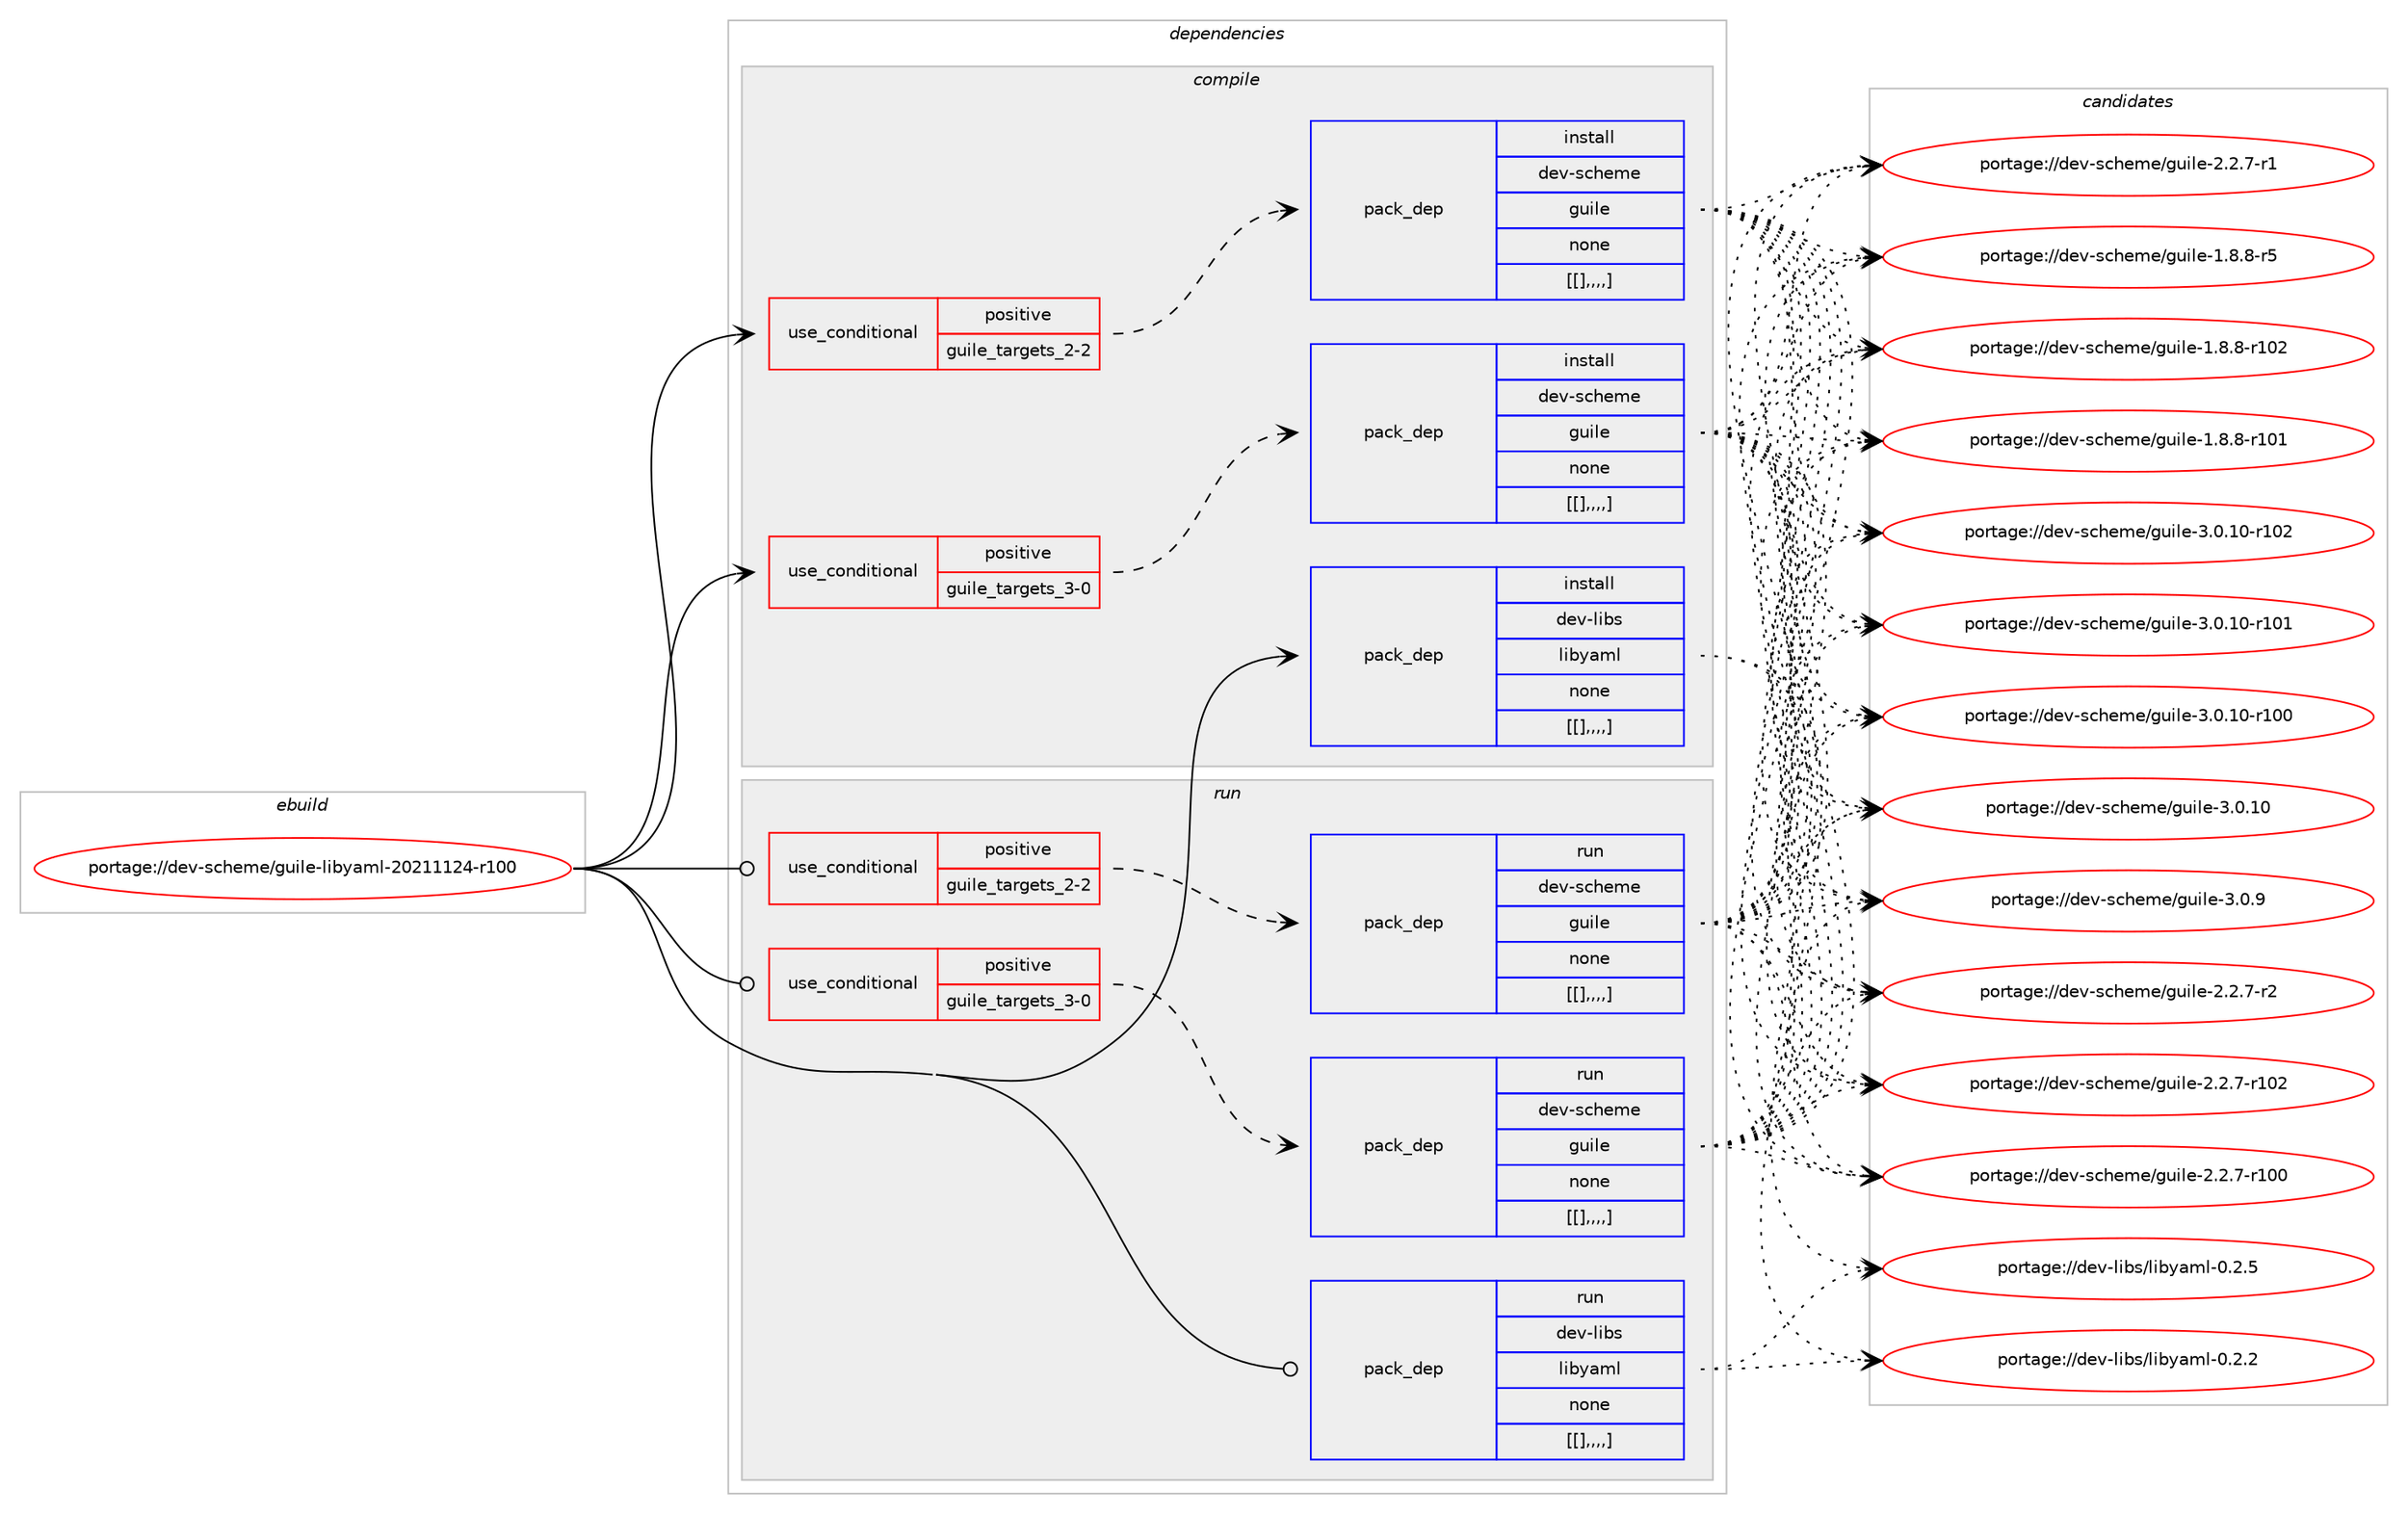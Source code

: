 digraph prolog {

# *************
# Graph options
# *************

newrank=true;
concentrate=true;
compound=true;
graph [rankdir=LR,fontname=Helvetica,fontsize=10,ranksep=1.5];#, ranksep=2.5, nodesep=0.2];
edge  [arrowhead=vee];
node  [fontname=Helvetica,fontsize=10];

# **********
# The ebuild
# **********

subgraph cluster_leftcol {
color=gray;
label=<<i>ebuild</i>>;
id [label="portage://dev-scheme/guile-libyaml-20211124-r100", color=red, width=4, href="../dev-scheme/guile-libyaml-20211124-r100.svg"];
}

# ****************
# The dependencies
# ****************

subgraph cluster_midcol {
color=gray;
label=<<i>dependencies</i>>;
subgraph cluster_compile {
fillcolor="#eeeeee";
style=filled;
label=<<i>compile</i>>;
subgraph cond63760 {
dependency220872 [label=<<TABLE BORDER="0" CELLBORDER="1" CELLSPACING="0" CELLPADDING="4"><TR><TD ROWSPAN="3" CELLPADDING="10">use_conditional</TD></TR><TR><TD>positive</TD></TR><TR><TD>guile_targets_2-2</TD></TR></TABLE>>, shape=none, color=red];
subgraph pack155639 {
dependency220905 [label=<<TABLE BORDER="0" CELLBORDER="1" CELLSPACING="0" CELLPADDING="4" WIDTH="220"><TR><TD ROWSPAN="6" CELLPADDING="30">pack_dep</TD></TR><TR><TD WIDTH="110">install</TD></TR><TR><TD>dev-scheme</TD></TR><TR><TD>guile</TD></TR><TR><TD>none</TD></TR><TR><TD>[[],,,,]</TD></TR></TABLE>>, shape=none, color=blue];
}
dependency220872:e -> dependency220905:w [weight=20,style="dashed",arrowhead="vee"];
}
id:e -> dependency220872:w [weight=20,style="solid",arrowhead="vee"];
subgraph cond63767 {
dependency220942 [label=<<TABLE BORDER="0" CELLBORDER="1" CELLSPACING="0" CELLPADDING="4"><TR><TD ROWSPAN="3" CELLPADDING="10">use_conditional</TD></TR><TR><TD>positive</TD></TR><TR><TD>guile_targets_3-0</TD></TR></TABLE>>, shape=none, color=red];
subgraph pack155680 {
dependency220945 [label=<<TABLE BORDER="0" CELLBORDER="1" CELLSPACING="0" CELLPADDING="4" WIDTH="220"><TR><TD ROWSPAN="6" CELLPADDING="30">pack_dep</TD></TR><TR><TD WIDTH="110">install</TD></TR><TR><TD>dev-scheme</TD></TR><TR><TD>guile</TD></TR><TR><TD>none</TD></TR><TR><TD>[[],,,,]</TD></TR></TABLE>>, shape=none, color=blue];
}
dependency220942:e -> dependency220945:w [weight=20,style="dashed",arrowhead="vee"];
}
id:e -> dependency220942:w [weight=20,style="solid",arrowhead="vee"];
subgraph pack155693 {
dependency220994 [label=<<TABLE BORDER="0" CELLBORDER="1" CELLSPACING="0" CELLPADDING="4" WIDTH="220"><TR><TD ROWSPAN="6" CELLPADDING="30">pack_dep</TD></TR><TR><TD WIDTH="110">install</TD></TR><TR><TD>dev-libs</TD></TR><TR><TD>libyaml</TD></TR><TR><TD>none</TD></TR><TR><TD>[[],,,,]</TD></TR></TABLE>>, shape=none, color=blue];
}
id:e -> dependency220994:w [weight=20,style="solid",arrowhead="vee"];
}
subgraph cluster_compileandrun {
fillcolor="#eeeeee";
style=filled;
label=<<i>compile and run</i>>;
}
subgraph cluster_run {
fillcolor="#eeeeee";
style=filled;
label=<<i>run</i>>;
subgraph cond63794 {
dependency221016 [label=<<TABLE BORDER="0" CELLBORDER="1" CELLSPACING="0" CELLPADDING="4"><TR><TD ROWSPAN="3" CELLPADDING="10">use_conditional</TD></TR><TR><TD>positive</TD></TR><TR><TD>guile_targets_2-2</TD></TR></TABLE>>, shape=none, color=red];
subgraph pack155763 {
dependency221065 [label=<<TABLE BORDER="0" CELLBORDER="1" CELLSPACING="0" CELLPADDING="4" WIDTH="220"><TR><TD ROWSPAN="6" CELLPADDING="30">pack_dep</TD></TR><TR><TD WIDTH="110">run</TD></TR><TR><TD>dev-scheme</TD></TR><TR><TD>guile</TD></TR><TR><TD>none</TD></TR><TR><TD>[[],,,,]</TD></TR></TABLE>>, shape=none, color=blue];
}
dependency221016:e -> dependency221065:w [weight=20,style="dashed",arrowhead="vee"];
}
id:e -> dependency221016:w [weight=20,style="solid",arrowhead="odot"];
subgraph cond63809 {
dependency221070 [label=<<TABLE BORDER="0" CELLBORDER="1" CELLSPACING="0" CELLPADDING="4"><TR><TD ROWSPAN="3" CELLPADDING="10">use_conditional</TD></TR><TR><TD>positive</TD></TR><TR><TD>guile_targets_3-0</TD></TR></TABLE>>, shape=none, color=red];
subgraph pack155791 {
dependency221104 [label=<<TABLE BORDER="0" CELLBORDER="1" CELLSPACING="0" CELLPADDING="4" WIDTH="220"><TR><TD ROWSPAN="6" CELLPADDING="30">pack_dep</TD></TR><TR><TD WIDTH="110">run</TD></TR><TR><TD>dev-scheme</TD></TR><TR><TD>guile</TD></TR><TR><TD>none</TD></TR><TR><TD>[[],,,,]</TD></TR></TABLE>>, shape=none, color=blue];
}
dependency221070:e -> dependency221104:w [weight=20,style="dashed",arrowhead="vee"];
}
id:e -> dependency221070:w [weight=20,style="solid",arrowhead="odot"];
subgraph pack155803 {
dependency221124 [label=<<TABLE BORDER="0" CELLBORDER="1" CELLSPACING="0" CELLPADDING="4" WIDTH="220"><TR><TD ROWSPAN="6" CELLPADDING="30">pack_dep</TD></TR><TR><TD WIDTH="110">run</TD></TR><TR><TD>dev-libs</TD></TR><TR><TD>libyaml</TD></TR><TR><TD>none</TD></TR><TR><TD>[[],,,,]</TD></TR></TABLE>>, shape=none, color=blue];
}
id:e -> dependency221124:w [weight=20,style="solid",arrowhead="odot"];
}
}

# **************
# The candidates
# **************

subgraph cluster_choices {
rank=same;
color=gray;
label=<<i>candidates</i>>;

subgraph choice155582 {
color=black;
nodesep=1;
choice1001011184511599104101109101471031171051081014551464846494845114494850 [label="portage://dev-scheme/guile-3.0.10-r102", color=red, width=4,href="../dev-scheme/guile-3.0.10-r102.svg"];
choice1001011184511599104101109101471031171051081014551464846494845114494849 [label="portage://dev-scheme/guile-3.0.10-r101", color=red, width=4,href="../dev-scheme/guile-3.0.10-r101.svg"];
choice1001011184511599104101109101471031171051081014551464846494845114494848 [label="portage://dev-scheme/guile-3.0.10-r100", color=red, width=4,href="../dev-scheme/guile-3.0.10-r100.svg"];
choice10010111845115991041011091014710311710510810145514648464948 [label="portage://dev-scheme/guile-3.0.10", color=red, width=4,href="../dev-scheme/guile-3.0.10.svg"];
choice100101118451159910410110910147103117105108101455146484657 [label="portage://dev-scheme/guile-3.0.9", color=red, width=4,href="../dev-scheme/guile-3.0.9.svg"];
choice1001011184511599104101109101471031171051081014550465046554511450 [label="portage://dev-scheme/guile-2.2.7-r2", color=red, width=4,href="../dev-scheme/guile-2.2.7-r2.svg"];
choice10010111845115991041011091014710311710510810145504650465545114494850 [label="portage://dev-scheme/guile-2.2.7-r102", color=red, width=4,href="../dev-scheme/guile-2.2.7-r102.svg"];
choice10010111845115991041011091014710311710510810145504650465545114494848 [label="portage://dev-scheme/guile-2.2.7-r100", color=red, width=4,href="../dev-scheme/guile-2.2.7-r100.svg"];
choice1001011184511599104101109101471031171051081014550465046554511449 [label="portage://dev-scheme/guile-2.2.7-r1", color=red, width=4,href="../dev-scheme/guile-2.2.7-r1.svg"];
choice1001011184511599104101109101471031171051081014549465646564511453 [label="portage://dev-scheme/guile-1.8.8-r5", color=red, width=4,href="../dev-scheme/guile-1.8.8-r5.svg"];
choice10010111845115991041011091014710311710510810145494656465645114494850 [label="portage://dev-scheme/guile-1.8.8-r102", color=red, width=4,href="../dev-scheme/guile-1.8.8-r102.svg"];
choice10010111845115991041011091014710311710510810145494656465645114494849 [label="portage://dev-scheme/guile-1.8.8-r101", color=red, width=4,href="../dev-scheme/guile-1.8.8-r101.svg"];
dependency220905:e -> choice1001011184511599104101109101471031171051081014551464846494845114494850:w [style=dotted,weight="100"];
dependency220905:e -> choice1001011184511599104101109101471031171051081014551464846494845114494849:w [style=dotted,weight="100"];
dependency220905:e -> choice1001011184511599104101109101471031171051081014551464846494845114494848:w [style=dotted,weight="100"];
dependency220905:e -> choice10010111845115991041011091014710311710510810145514648464948:w [style=dotted,weight="100"];
dependency220905:e -> choice100101118451159910410110910147103117105108101455146484657:w [style=dotted,weight="100"];
dependency220905:e -> choice1001011184511599104101109101471031171051081014550465046554511450:w [style=dotted,weight="100"];
dependency220905:e -> choice10010111845115991041011091014710311710510810145504650465545114494850:w [style=dotted,weight="100"];
dependency220905:e -> choice10010111845115991041011091014710311710510810145504650465545114494848:w [style=dotted,weight="100"];
dependency220905:e -> choice1001011184511599104101109101471031171051081014550465046554511449:w [style=dotted,weight="100"];
dependency220905:e -> choice1001011184511599104101109101471031171051081014549465646564511453:w [style=dotted,weight="100"];
dependency220905:e -> choice10010111845115991041011091014710311710510810145494656465645114494850:w [style=dotted,weight="100"];
dependency220905:e -> choice10010111845115991041011091014710311710510810145494656465645114494849:w [style=dotted,weight="100"];
}
subgraph choice155641 {
color=black;
nodesep=1;
choice1001011184511599104101109101471031171051081014551464846494845114494850 [label="portage://dev-scheme/guile-3.0.10-r102", color=red, width=4,href="../dev-scheme/guile-3.0.10-r102.svg"];
choice1001011184511599104101109101471031171051081014551464846494845114494849 [label="portage://dev-scheme/guile-3.0.10-r101", color=red, width=4,href="../dev-scheme/guile-3.0.10-r101.svg"];
choice1001011184511599104101109101471031171051081014551464846494845114494848 [label="portage://dev-scheme/guile-3.0.10-r100", color=red, width=4,href="../dev-scheme/guile-3.0.10-r100.svg"];
choice10010111845115991041011091014710311710510810145514648464948 [label="portage://dev-scheme/guile-3.0.10", color=red, width=4,href="../dev-scheme/guile-3.0.10.svg"];
choice100101118451159910410110910147103117105108101455146484657 [label="portage://dev-scheme/guile-3.0.9", color=red, width=4,href="../dev-scheme/guile-3.0.9.svg"];
choice1001011184511599104101109101471031171051081014550465046554511450 [label="portage://dev-scheme/guile-2.2.7-r2", color=red, width=4,href="../dev-scheme/guile-2.2.7-r2.svg"];
choice10010111845115991041011091014710311710510810145504650465545114494850 [label="portage://dev-scheme/guile-2.2.7-r102", color=red, width=4,href="../dev-scheme/guile-2.2.7-r102.svg"];
choice10010111845115991041011091014710311710510810145504650465545114494848 [label="portage://dev-scheme/guile-2.2.7-r100", color=red, width=4,href="../dev-scheme/guile-2.2.7-r100.svg"];
choice1001011184511599104101109101471031171051081014550465046554511449 [label="portage://dev-scheme/guile-2.2.7-r1", color=red, width=4,href="../dev-scheme/guile-2.2.7-r1.svg"];
choice1001011184511599104101109101471031171051081014549465646564511453 [label="portage://dev-scheme/guile-1.8.8-r5", color=red, width=4,href="../dev-scheme/guile-1.8.8-r5.svg"];
choice10010111845115991041011091014710311710510810145494656465645114494850 [label="portage://dev-scheme/guile-1.8.8-r102", color=red, width=4,href="../dev-scheme/guile-1.8.8-r102.svg"];
choice10010111845115991041011091014710311710510810145494656465645114494849 [label="portage://dev-scheme/guile-1.8.8-r101", color=red, width=4,href="../dev-scheme/guile-1.8.8-r101.svg"];
dependency220945:e -> choice1001011184511599104101109101471031171051081014551464846494845114494850:w [style=dotted,weight="100"];
dependency220945:e -> choice1001011184511599104101109101471031171051081014551464846494845114494849:w [style=dotted,weight="100"];
dependency220945:e -> choice1001011184511599104101109101471031171051081014551464846494845114494848:w [style=dotted,weight="100"];
dependency220945:e -> choice10010111845115991041011091014710311710510810145514648464948:w [style=dotted,weight="100"];
dependency220945:e -> choice100101118451159910410110910147103117105108101455146484657:w [style=dotted,weight="100"];
dependency220945:e -> choice1001011184511599104101109101471031171051081014550465046554511450:w [style=dotted,weight="100"];
dependency220945:e -> choice10010111845115991041011091014710311710510810145504650465545114494850:w [style=dotted,weight="100"];
dependency220945:e -> choice10010111845115991041011091014710311710510810145504650465545114494848:w [style=dotted,weight="100"];
dependency220945:e -> choice1001011184511599104101109101471031171051081014550465046554511449:w [style=dotted,weight="100"];
dependency220945:e -> choice1001011184511599104101109101471031171051081014549465646564511453:w [style=dotted,weight="100"];
dependency220945:e -> choice10010111845115991041011091014710311710510810145494656465645114494850:w [style=dotted,weight="100"];
dependency220945:e -> choice10010111845115991041011091014710311710510810145494656465645114494849:w [style=dotted,weight="100"];
}
subgraph choice155702 {
color=black;
nodesep=1;
choice1001011184510810598115471081059812197109108454846504653 [label="portage://dev-libs/libyaml-0.2.5", color=red, width=4,href="../dev-libs/libyaml-0.2.5.svg"];
choice1001011184510810598115471081059812197109108454846504650 [label="portage://dev-libs/libyaml-0.2.2", color=red, width=4,href="../dev-libs/libyaml-0.2.2.svg"];
dependency220994:e -> choice1001011184510810598115471081059812197109108454846504653:w [style=dotted,weight="100"];
dependency220994:e -> choice1001011184510810598115471081059812197109108454846504650:w [style=dotted,weight="100"];
}
subgraph choice155714 {
color=black;
nodesep=1;
choice1001011184511599104101109101471031171051081014551464846494845114494850 [label="portage://dev-scheme/guile-3.0.10-r102", color=red, width=4,href="../dev-scheme/guile-3.0.10-r102.svg"];
choice1001011184511599104101109101471031171051081014551464846494845114494849 [label="portage://dev-scheme/guile-3.0.10-r101", color=red, width=4,href="../dev-scheme/guile-3.0.10-r101.svg"];
choice1001011184511599104101109101471031171051081014551464846494845114494848 [label="portage://dev-scheme/guile-3.0.10-r100", color=red, width=4,href="../dev-scheme/guile-3.0.10-r100.svg"];
choice10010111845115991041011091014710311710510810145514648464948 [label="portage://dev-scheme/guile-3.0.10", color=red, width=4,href="../dev-scheme/guile-3.0.10.svg"];
choice100101118451159910410110910147103117105108101455146484657 [label="portage://dev-scheme/guile-3.0.9", color=red, width=4,href="../dev-scheme/guile-3.0.9.svg"];
choice1001011184511599104101109101471031171051081014550465046554511450 [label="portage://dev-scheme/guile-2.2.7-r2", color=red, width=4,href="../dev-scheme/guile-2.2.7-r2.svg"];
choice10010111845115991041011091014710311710510810145504650465545114494850 [label="portage://dev-scheme/guile-2.2.7-r102", color=red, width=4,href="../dev-scheme/guile-2.2.7-r102.svg"];
choice10010111845115991041011091014710311710510810145504650465545114494848 [label="portage://dev-scheme/guile-2.2.7-r100", color=red, width=4,href="../dev-scheme/guile-2.2.7-r100.svg"];
choice1001011184511599104101109101471031171051081014550465046554511449 [label="portage://dev-scheme/guile-2.2.7-r1", color=red, width=4,href="../dev-scheme/guile-2.2.7-r1.svg"];
choice1001011184511599104101109101471031171051081014549465646564511453 [label="portage://dev-scheme/guile-1.8.8-r5", color=red, width=4,href="../dev-scheme/guile-1.8.8-r5.svg"];
choice10010111845115991041011091014710311710510810145494656465645114494850 [label="portage://dev-scheme/guile-1.8.8-r102", color=red, width=4,href="../dev-scheme/guile-1.8.8-r102.svg"];
choice10010111845115991041011091014710311710510810145494656465645114494849 [label="portage://dev-scheme/guile-1.8.8-r101", color=red, width=4,href="../dev-scheme/guile-1.8.8-r101.svg"];
dependency221065:e -> choice1001011184511599104101109101471031171051081014551464846494845114494850:w [style=dotted,weight="100"];
dependency221065:e -> choice1001011184511599104101109101471031171051081014551464846494845114494849:w [style=dotted,weight="100"];
dependency221065:e -> choice1001011184511599104101109101471031171051081014551464846494845114494848:w [style=dotted,weight="100"];
dependency221065:e -> choice10010111845115991041011091014710311710510810145514648464948:w [style=dotted,weight="100"];
dependency221065:e -> choice100101118451159910410110910147103117105108101455146484657:w [style=dotted,weight="100"];
dependency221065:e -> choice1001011184511599104101109101471031171051081014550465046554511450:w [style=dotted,weight="100"];
dependency221065:e -> choice10010111845115991041011091014710311710510810145504650465545114494850:w [style=dotted,weight="100"];
dependency221065:e -> choice10010111845115991041011091014710311710510810145504650465545114494848:w [style=dotted,weight="100"];
dependency221065:e -> choice1001011184511599104101109101471031171051081014550465046554511449:w [style=dotted,weight="100"];
dependency221065:e -> choice1001011184511599104101109101471031171051081014549465646564511453:w [style=dotted,weight="100"];
dependency221065:e -> choice10010111845115991041011091014710311710510810145494656465645114494850:w [style=dotted,weight="100"];
dependency221065:e -> choice10010111845115991041011091014710311710510810145494656465645114494849:w [style=dotted,weight="100"];
}
subgraph choice155761 {
color=black;
nodesep=1;
choice1001011184511599104101109101471031171051081014551464846494845114494850 [label="portage://dev-scheme/guile-3.0.10-r102", color=red, width=4,href="../dev-scheme/guile-3.0.10-r102.svg"];
choice1001011184511599104101109101471031171051081014551464846494845114494849 [label="portage://dev-scheme/guile-3.0.10-r101", color=red, width=4,href="../dev-scheme/guile-3.0.10-r101.svg"];
choice1001011184511599104101109101471031171051081014551464846494845114494848 [label="portage://dev-scheme/guile-3.0.10-r100", color=red, width=4,href="../dev-scheme/guile-3.0.10-r100.svg"];
choice10010111845115991041011091014710311710510810145514648464948 [label="portage://dev-scheme/guile-3.0.10", color=red, width=4,href="../dev-scheme/guile-3.0.10.svg"];
choice100101118451159910410110910147103117105108101455146484657 [label="portage://dev-scheme/guile-3.0.9", color=red, width=4,href="../dev-scheme/guile-3.0.9.svg"];
choice1001011184511599104101109101471031171051081014550465046554511450 [label="portage://dev-scheme/guile-2.2.7-r2", color=red, width=4,href="../dev-scheme/guile-2.2.7-r2.svg"];
choice10010111845115991041011091014710311710510810145504650465545114494850 [label="portage://dev-scheme/guile-2.2.7-r102", color=red, width=4,href="../dev-scheme/guile-2.2.7-r102.svg"];
choice10010111845115991041011091014710311710510810145504650465545114494848 [label="portage://dev-scheme/guile-2.2.7-r100", color=red, width=4,href="../dev-scheme/guile-2.2.7-r100.svg"];
choice1001011184511599104101109101471031171051081014550465046554511449 [label="portage://dev-scheme/guile-2.2.7-r1", color=red, width=4,href="../dev-scheme/guile-2.2.7-r1.svg"];
choice1001011184511599104101109101471031171051081014549465646564511453 [label="portage://dev-scheme/guile-1.8.8-r5", color=red, width=4,href="../dev-scheme/guile-1.8.8-r5.svg"];
choice10010111845115991041011091014710311710510810145494656465645114494850 [label="portage://dev-scheme/guile-1.8.8-r102", color=red, width=4,href="../dev-scheme/guile-1.8.8-r102.svg"];
choice10010111845115991041011091014710311710510810145494656465645114494849 [label="portage://dev-scheme/guile-1.8.8-r101", color=red, width=4,href="../dev-scheme/guile-1.8.8-r101.svg"];
dependency221104:e -> choice1001011184511599104101109101471031171051081014551464846494845114494850:w [style=dotted,weight="100"];
dependency221104:e -> choice1001011184511599104101109101471031171051081014551464846494845114494849:w [style=dotted,weight="100"];
dependency221104:e -> choice1001011184511599104101109101471031171051081014551464846494845114494848:w [style=dotted,weight="100"];
dependency221104:e -> choice10010111845115991041011091014710311710510810145514648464948:w [style=dotted,weight="100"];
dependency221104:e -> choice100101118451159910410110910147103117105108101455146484657:w [style=dotted,weight="100"];
dependency221104:e -> choice1001011184511599104101109101471031171051081014550465046554511450:w [style=dotted,weight="100"];
dependency221104:e -> choice10010111845115991041011091014710311710510810145504650465545114494850:w [style=dotted,weight="100"];
dependency221104:e -> choice10010111845115991041011091014710311710510810145504650465545114494848:w [style=dotted,weight="100"];
dependency221104:e -> choice1001011184511599104101109101471031171051081014550465046554511449:w [style=dotted,weight="100"];
dependency221104:e -> choice1001011184511599104101109101471031171051081014549465646564511453:w [style=dotted,weight="100"];
dependency221104:e -> choice10010111845115991041011091014710311710510810145494656465645114494850:w [style=dotted,weight="100"];
dependency221104:e -> choice10010111845115991041011091014710311710510810145494656465645114494849:w [style=dotted,weight="100"];
}
subgraph choice155794 {
color=black;
nodesep=1;
choice1001011184510810598115471081059812197109108454846504653 [label="portage://dev-libs/libyaml-0.2.5", color=red, width=4,href="../dev-libs/libyaml-0.2.5.svg"];
choice1001011184510810598115471081059812197109108454846504650 [label="portage://dev-libs/libyaml-0.2.2", color=red, width=4,href="../dev-libs/libyaml-0.2.2.svg"];
dependency221124:e -> choice1001011184510810598115471081059812197109108454846504653:w [style=dotted,weight="100"];
dependency221124:e -> choice1001011184510810598115471081059812197109108454846504650:w [style=dotted,weight="100"];
}
}

}
